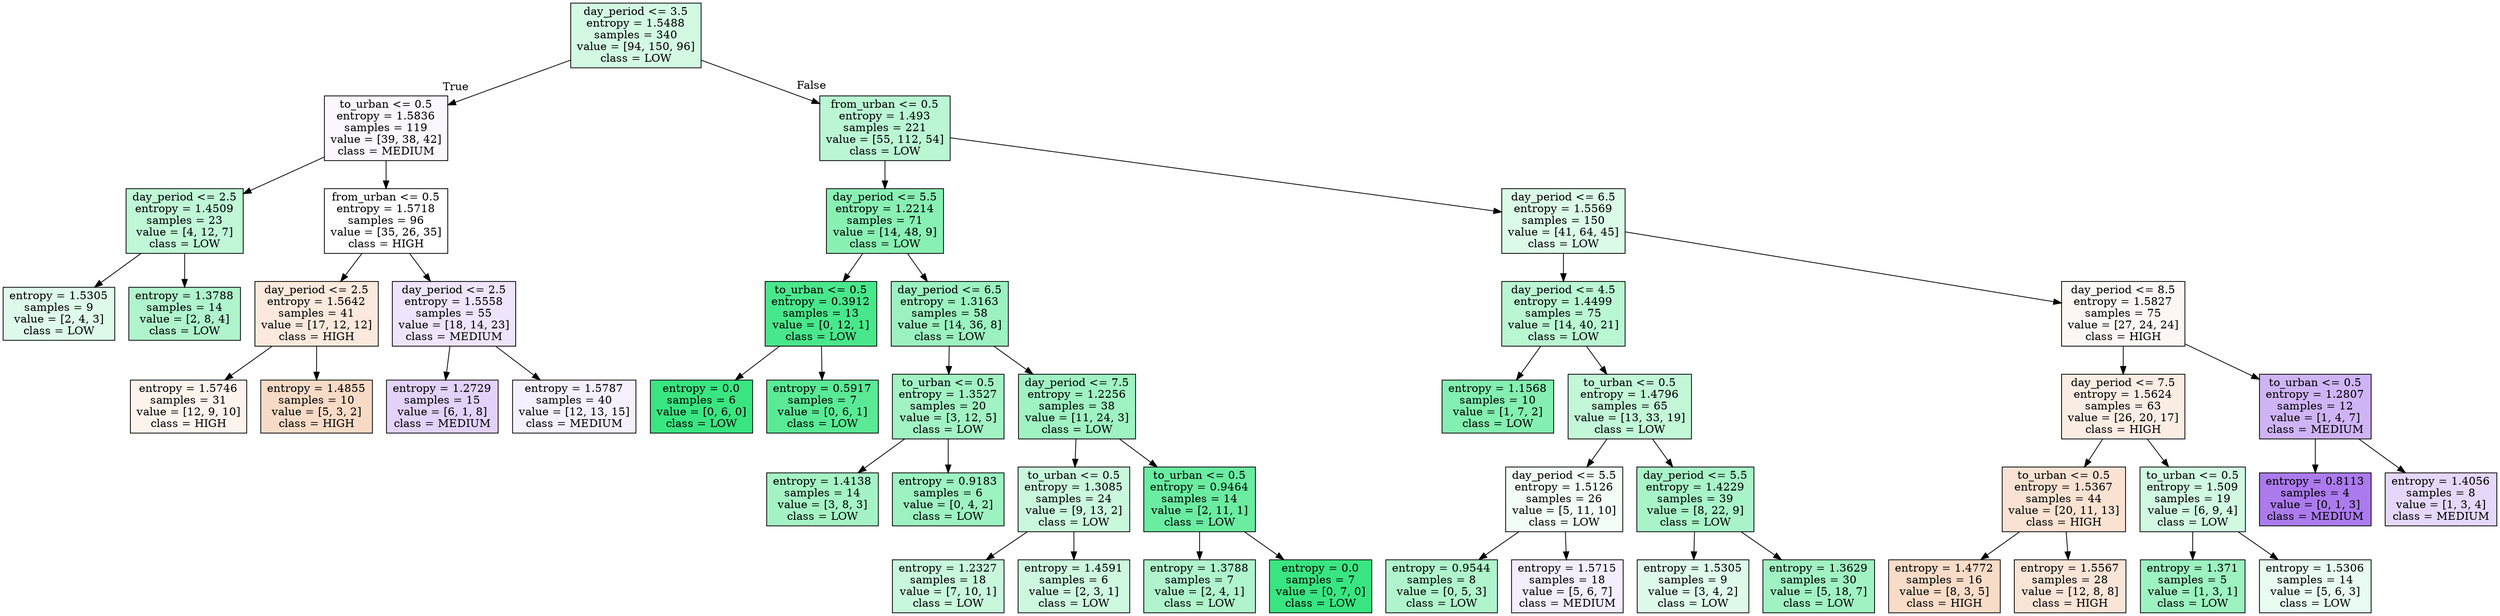 digraph Tree {
node [shape=box, style="filled", color="black"] ;
0 [label="day_period <= 3.5\nentropy = 1.5488\nsamples = 340\nvalue = [94, 150, 96]\nclass = LOW", fillcolor="#39e58138"] ;
1 [label="to_urban <= 0.5\nentropy = 1.5836\nsamples = 119\nvalue = [39, 38, 42]\nclass = MEDIUM", fillcolor="#8139e50a"] ;
0 -> 1 [labeldistance=2.5, labelangle=45, headlabel="True"] ;
2 [label="day_period <= 2.5\nentropy = 1.4509\nsamples = 23\nvalue = [4, 12, 7]\nclass = LOW", fillcolor="#39e58150"] ;
1 -> 2 ;
3 [label="entropy = 1.5305\nsamples = 9\nvalue = [2, 4, 3]\nclass = LOW", fillcolor="#39e5812a"] ;
2 -> 3 ;
4 [label="entropy = 1.3788\nsamples = 14\nvalue = [2, 8, 4]\nclass = LOW", fillcolor="#39e58166"] ;
2 -> 4 ;
5 [label="from_urban <= 0.5\nentropy = 1.5718\nsamples = 96\nvalue = [35, 26, 35]\nclass = HIGH", fillcolor="#e5813900"] ;
1 -> 5 ;
6 [label="day_period <= 2.5\nentropy = 1.5642\nsamples = 41\nvalue = [17, 12, 12]\nclass = HIGH", fillcolor="#e581392c"] ;
5 -> 6 ;
7 [label="entropy = 1.5746\nsamples = 31\nvalue = [12, 9, 10]\nclass = HIGH", fillcolor="#e5813918"] ;
6 -> 7 ;
8 [label="entropy = 1.4855\nsamples = 10\nvalue = [5, 3, 2]\nclass = HIGH", fillcolor="#e5813949"] ;
6 -> 8 ;
9 [label="day_period <= 2.5\nentropy = 1.5558\nsamples = 55\nvalue = [18, 14, 23]\nclass = MEDIUM", fillcolor="#8139e522"] ;
5 -> 9 ;
10 [label="entropy = 1.2729\nsamples = 15\nvalue = [6, 1, 8]\nclass = MEDIUM", fillcolor="#8139e539"] ;
9 -> 10 ;
11 [label="entropy = 1.5787\nsamples = 40\nvalue = [12, 13, 15]\nclass = MEDIUM", fillcolor="#8139e513"] ;
9 -> 11 ;
12 [label="from_urban <= 0.5\nentropy = 1.493\nsamples = 221\nvalue = [55, 112, 54]\nclass = LOW", fillcolor="#39e58158"] ;
0 -> 12 [labeldistance=2.5, labelangle=-45, headlabel="False"] ;
13 [label="day_period <= 5.5\nentropy = 1.2214\nsamples = 71\nvalue = [14, 48, 9]\nclass = LOW", fillcolor="#39e58198"] ;
12 -> 13 ;
14 [label="to_urban <= 0.5\nentropy = 0.3912\nsamples = 13\nvalue = [0, 12, 1]\nclass = LOW", fillcolor="#39e581ea"] ;
13 -> 14 ;
15 [label="entropy = 0.0\nsamples = 6\nvalue = [0, 6, 0]\nclass = LOW", fillcolor="#39e581ff"] ;
14 -> 15 ;
16 [label="entropy = 0.5917\nsamples = 7\nvalue = [0, 6, 1]\nclass = LOW", fillcolor="#39e581d4"] ;
14 -> 16 ;
17 [label="day_period <= 6.5\nentropy = 1.3163\nsamples = 58\nvalue = [14, 36, 8]\nclass = LOW", fillcolor="#39e58180"] ;
13 -> 17 ;
18 [label="to_urban <= 0.5\nentropy = 1.3527\nsamples = 20\nvalue = [3, 12, 5]\nclass = LOW", fillcolor="#39e58177"] ;
17 -> 18 ;
19 [label="entropy = 1.4138\nsamples = 14\nvalue = [3, 8, 3]\nclass = LOW", fillcolor="#39e58174"] ;
18 -> 19 ;
20 [label="entropy = 0.9183\nsamples = 6\nvalue = [0, 4, 2]\nclass = LOW", fillcolor="#39e5817f"] ;
18 -> 20 ;
21 [label="day_period <= 7.5\nentropy = 1.2256\nsamples = 38\nvalue = [11, 24, 3]\nclass = LOW", fillcolor="#39e5817b"] ;
17 -> 21 ;
22 [label="to_urban <= 0.5\nentropy = 1.3085\nsamples = 24\nvalue = [9, 13, 2]\nclass = LOW", fillcolor="#39e58144"] ;
21 -> 22 ;
23 [label="entropy = 1.2327\nsamples = 18\nvalue = [7, 10, 1]\nclass = LOW", fillcolor="#39e58146"] ;
22 -> 23 ;
24 [label="entropy = 1.4591\nsamples = 6\nvalue = [2, 3, 1]\nclass = LOW", fillcolor="#39e58140"] ;
22 -> 24 ;
25 [label="to_urban <= 0.5\nentropy = 0.9464\nsamples = 14\nvalue = [2, 11, 1]\nclass = LOW", fillcolor="#39e581bf"] ;
21 -> 25 ;
26 [label="entropy = 1.3788\nsamples = 7\nvalue = [2, 4, 1]\nclass = LOW", fillcolor="#39e58166"] ;
25 -> 26 ;
27 [label="entropy = 0.0\nsamples = 7\nvalue = [0, 7, 0]\nclass = LOW", fillcolor="#39e581ff"] ;
25 -> 27 ;
28 [label="day_period <= 6.5\nentropy = 1.5569\nsamples = 150\nvalue = [41, 64, 45]\nclass = LOW", fillcolor="#39e5812e"] ;
12 -> 28 ;
29 [label="day_period <= 4.5\nentropy = 1.4499\nsamples = 75\nvalue = [14, 40, 21]\nclass = LOW", fillcolor="#39e5815a"] ;
28 -> 29 ;
30 [label="entropy = 1.1568\nsamples = 10\nvalue = [1, 7, 2]\nclass = LOW", fillcolor="#39e5819f"] ;
29 -> 30 ;
31 [label="to_urban <= 0.5\nentropy = 1.4796\nsamples = 65\nvalue = [13, 33, 19]\nclass = LOW", fillcolor="#39e5814e"] ;
29 -> 31 ;
32 [label="day_period <= 5.5\nentropy = 1.5126\nsamples = 26\nvalue = [5, 11, 10]\nclass = LOW", fillcolor="#39e58110"] ;
31 -> 32 ;
33 [label="entropy = 0.9544\nsamples = 8\nvalue = [0, 5, 3]\nclass = LOW", fillcolor="#39e58166"] ;
32 -> 33 ;
34 [label="entropy = 1.5715\nsamples = 18\nvalue = [5, 6, 7]\nclass = MEDIUM", fillcolor="#8139e515"] ;
32 -> 34 ;
35 [label="day_period <= 5.5\nentropy = 1.4229\nsamples = 39\nvalue = [8, 22, 9]\nclass = LOW", fillcolor="#39e5816f"] ;
31 -> 35 ;
36 [label="entropy = 1.5305\nsamples = 9\nvalue = [3, 4, 2]\nclass = LOW", fillcolor="#39e5812a"] ;
35 -> 36 ;
37 [label="entropy = 1.3629\nsamples = 30\nvalue = [5, 18, 7]\nclass = LOW", fillcolor="#39e5817a"] ;
35 -> 37 ;
38 [label="day_period <= 8.5\nentropy = 1.5827\nsamples = 75\nvalue = [27, 24, 24]\nclass = HIGH", fillcolor="#e581390f"] ;
28 -> 38 ;
39 [label="day_period <= 7.5\nentropy = 1.5624\nsamples = 63\nvalue = [26, 20, 17]\nclass = HIGH", fillcolor="#e5813924"] ;
38 -> 39 ;
40 [label="to_urban <= 0.5\nentropy = 1.5367\nsamples = 44\nvalue = [20, 11, 13]\nclass = HIGH", fillcolor="#e581393a"] ;
39 -> 40 ;
41 [label="entropy = 1.4772\nsamples = 16\nvalue = [8, 3, 5]\nclass = HIGH", fillcolor="#e5813946"] ;
40 -> 41 ;
42 [label="entropy = 1.5567\nsamples = 28\nvalue = [12, 8, 8]\nclass = HIGH", fillcolor="#e5813933"] ;
40 -> 42 ;
43 [label="to_urban <= 0.5\nentropy = 1.509\nsamples = 19\nvalue = [6, 9, 4]\nclass = LOW", fillcolor="#39e5813b"] ;
39 -> 43 ;
44 [label="entropy = 1.371\nsamples = 5\nvalue = [1, 3, 1]\nclass = LOW", fillcolor="#39e5817f"] ;
43 -> 44 ;
45 [label="entropy = 1.5306\nsamples = 14\nvalue = [5, 6, 3]\nclass = LOW", fillcolor="#39e5811c"] ;
43 -> 45 ;
46 [label="to_urban <= 0.5\nentropy = 1.2807\nsamples = 12\nvalue = [1, 4, 7]\nclass = MEDIUM", fillcolor="#8139e560"] ;
38 -> 46 ;
47 [label="entropy = 0.8113\nsamples = 4\nvalue = [0, 1, 3]\nclass = MEDIUM", fillcolor="#8139e5aa"] ;
46 -> 47 ;
48 [label="entropy = 1.4056\nsamples = 8\nvalue = [1, 3, 4]\nclass = MEDIUM", fillcolor="#8139e533"] ;
46 -> 48 ;
}